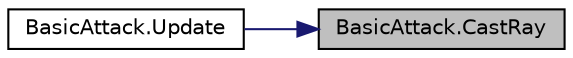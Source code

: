digraph "BasicAttack.CastRay"
{
 // INTERACTIVE_SVG=YES
 // LATEX_PDF_SIZE
  edge [fontname="Helvetica",fontsize="10",labelfontname="Helvetica",labelfontsize="10"];
  node [fontname="Helvetica",fontsize="10",shape=record];
  rankdir="RL";
  Node1 [label="BasicAttack.CastRay",height=0.2,width=0.4,color="black", fillcolor="grey75", style="filled", fontcolor="black",tooltip=" "];
  Node1 -> Node2 [dir="back",color="midnightblue",fontsize="10",style="solid",fontname="Helvetica"];
  Node2 [label="BasicAttack.Update",height=0.2,width=0.4,color="black", fillcolor="white", style="filled",URL="$class_basic_attack.html#abfcbbc50cfd92e9ca75bd41a5ad17990",tooltip=" "];
}
